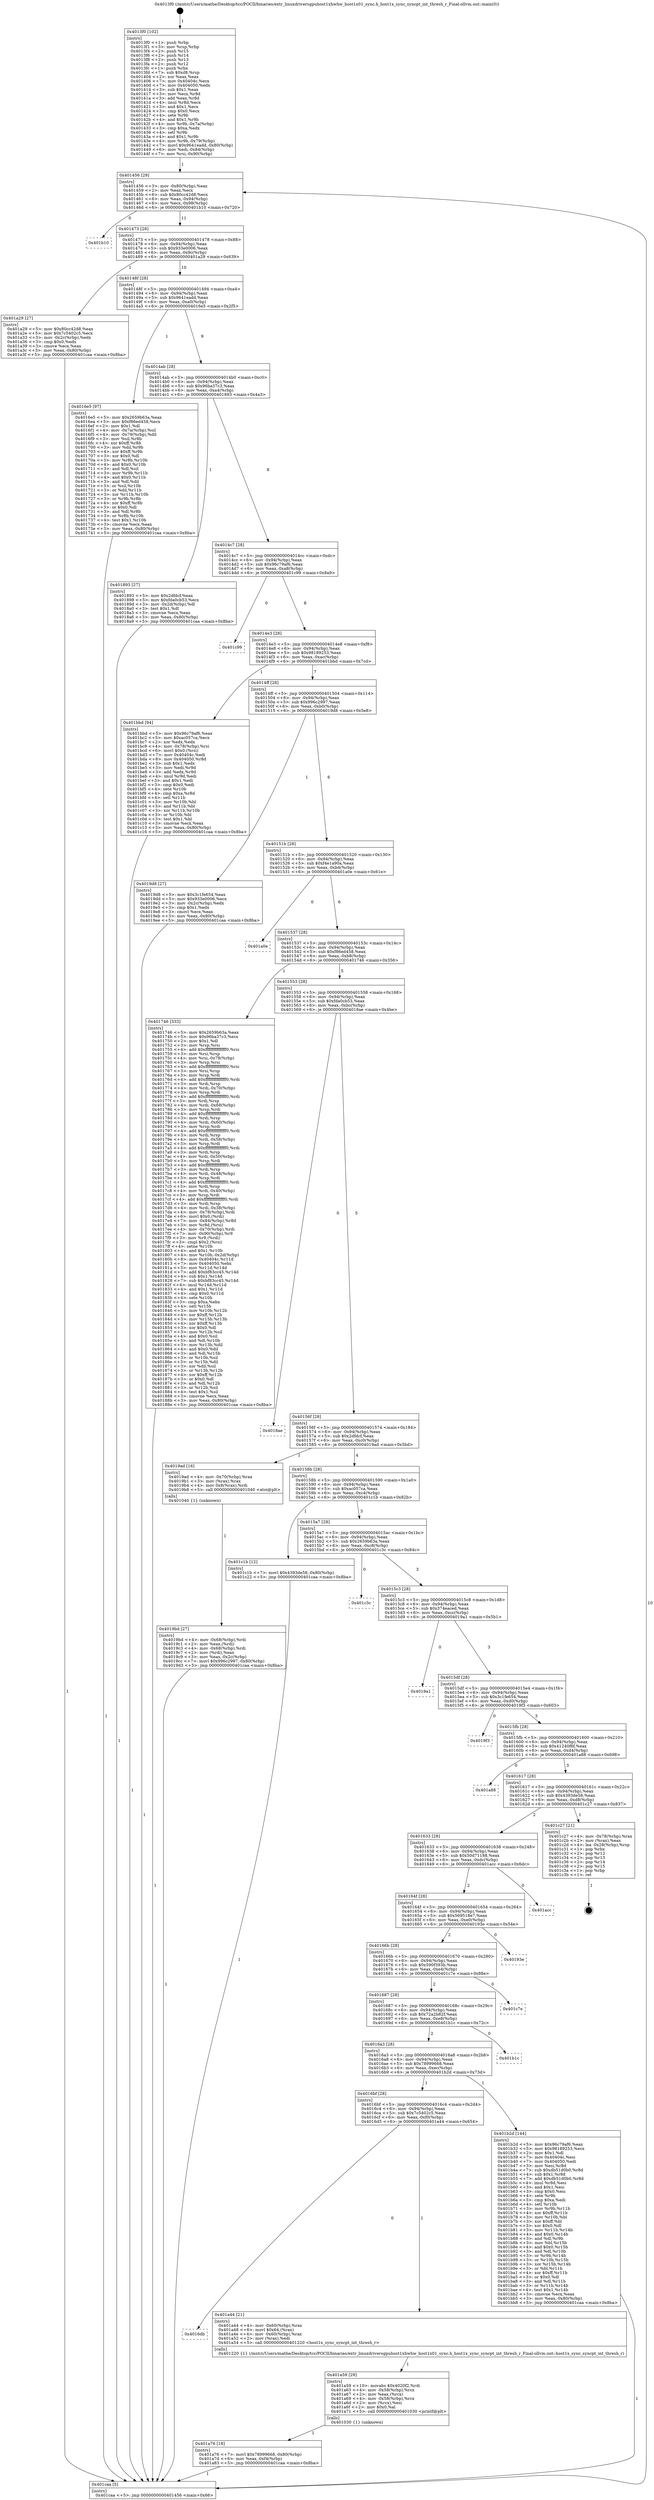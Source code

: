 digraph "0x4013f0" {
  label = "0x4013f0 (/mnt/c/Users/mathe/Desktop/tcc/POCII/binaries/extr_linuxdriversgpuhost1xhwhw_host1x01_sync.h_host1x_sync_syncpt_int_thresh_r_Final-ollvm.out::main(0))"
  labelloc = "t"
  node[shape=record]

  Entry [label="",width=0.3,height=0.3,shape=circle,fillcolor=black,style=filled]
  "0x401456" [label="{
     0x401456 [29]\l
     | [instrs]\l
     &nbsp;&nbsp;0x401456 \<+3\>: mov -0x80(%rbp),%eax\l
     &nbsp;&nbsp;0x401459 \<+2\>: mov %eax,%ecx\l
     &nbsp;&nbsp;0x40145b \<+6\>: sub $0x80cc42d8,%ecx\l
     &nbsp;&nbsp;0x401461 \<+6\>: mov %eax,-0x94(%rbp)\l
     &nbsp;&nbsp;0x401467 \<+6\>: mov %ecx,-0x98(%rbp)\l
     &nbsp;&nbsp;0x40146d \<+6\>: je 0000000000401b10 \<main+0x720\>\l
  }"]
  "0x401b10" [label="{
     0x401b10\l
  }", style=dashed]
  "0x401473" [label="{
     0x401473 [28]\l
     | [instrs]\l
     &nbsp;&nbsp;0x401473 \<+5\>: jmp 0000000000401478 \<main+0x88\>\l
     &nbsp;&nbsp;0x401478 \<+6\>: mov -0x94(%rbp),%eax\l
     &nbsp;&nbsp;0x40147e \<+5\>: sub $0x933e0006,%eax\l
     &nbsp;&nbsp;0x401483 \<+6\>: mov %eax,-0x9c(%rbp)\l
     &nbsp;&nbsp;0x401489 \<+6\>: je 0000000000401a29 \<main+0x639\>\l
  }"]
  Exit [label="",width=0.3,height=0.3,shape=circle,fillcolor=black,style=filled,peripheries=2]
  "0x401a29" [label="{
     0x401a29 [27]\l
     | [instrs]\l
     &nbsp;&nbsp;0x401a29 \<+5\>: mov $0x80cc42d8,%eax\l
     &nbsp;&nbsp;0x401a2e \<+5\>: mov $0x7c5402c5,%ecx\l
     &nbsp;&nbsp;0x401a33 \<+3\>: mov -0x2c(%rbp),%edx\l
     &nbsp;&nbsp;0x401a36 \<+3\>: cmp $0x0,%edx\l
     &nbsp;&nbsp;0x401a39 \<+3\>: cmove %ecx,%eax\l
     &nbsp;&nbsp;0x401a3c \<+3\>: mov %eax,-0x80(%rbp)\l
     &nbsp;&nbsp;0x401a3f \<+5\>: jmp 0000000000401caa \<main+0x8ba\>\l
  }"]
  "0x40148f" [label="{
     0x40148f [28]\l
     | [instrs]\l
     &nbsp;&nbsp;0x40148f \<+5\>: jmp 0000000000401494 \<main+0xa4\>\l
     &nbsp;&nbsp;0x401494 \<+6\>: mov -0x94(%rbp),%eax\l
     &nbsp;&nbsp;0x40149a \<+5\>: sub $0x9641eadd,%eax\l
     &nbsp;&nbsp;0x40149f \<+6\>: mov %eax,-0xa0(%rbp)\l
     &nbsp;&nbsp;0x4014a5 \<+6\>: je 00000000004016e5 \<main+0x2f5\>\l
  }"]
  "0x401a76" [label="{
     0x401a76 [18]\l
     | [instrs]\l
     &nbsp;&nbsp;0x401a76 \<+7\>: movl $0x78999668,-0x80(%rbp)\l
     &nbsp;&nbsp;0x401a7d \<+6\>: mov %eax,-0xf4(%rbp)\l
     &nbsp;&nbsp;0x401a83 \<+5\>: jmp 0000000000401caa \<main+0x8ba\>\l
  }"]
  "0x4016e5" [label="{
     0x4016e5 [97]\l
     | [instrs]\l
     &nbsp;&nbsp;0x4016e5 \<+5\>: mov $0x2659b63a,%eax\l
     &nbsp;&nbsp;0x4016ea \<+5\>: mov $0xf86ed458,%ecx\l
     &nbsp;&nbsp;0x4016ef \<+2\>: mov $0x1,%dl\l
     &nbsp;&nbsp;0x4016f1 \<+4\>: mov -0x7a(%rbp),%sil\l
     &nbsp;&nbsp;0x4016f5 \<+4\>: mov -0x79(%rbp),%dil\l
     &nbsp;&nbsp;0x4016f9 \<+3\>: mov %sil,%r8b\l
     &nbsp;&nbsp;0x4016fc \<+4\>: xor $0xff,%r8b\l
     &nbsp;&nbsp;0x401700 \<+3\>: mov %dil,%r9b\l
     &nbsp;&nbsp;0x401703 \<+4\>: xor $0xff,%r9b\l
     &nbsp;&nbsp;0x401707 \<+3\>: xor $0x0,%dl\l
     &nbsp;&nbsp;0x40170a \<+3\>: mov %r8b,%r10b\l
     &nbsp;&nbsp;0x40170d \<+4\>: and $0x0,%r10b\l
     &nbsp;&nbsp;0x401711 \<+3\>: and %dl,%sil\l
     &nbsp;&nbsp;0x401714 \<+3\>: mov %r9b,%r11b\l
     &nbsp;&nbsp;0x401717 \<+4\>: and $0x0,%r11b\l
     &nbsp;&nbsp;0x40171b \<+3\>: and %dl,%dil\l
     &nbsp;&nbsp;0x40171e \<+3\>: or %sil,%r10b\l
     &nbsp;&nbsp;0x401721 \<+3\>: or %dil,%r11b\l
     &nbsp;&nbsp;0x401724 \<+3\>: xor %r11b,%r10b\l
     &nbsp;&nbsp;0x401727 \<+3\>: or %r9b,%r8b\l
     &nbsp;&nbsp;0x40172a \<+4\>: xor $0xff,%r8b\l
     &nbsp;&nbsp;0x40172e \<+3\>: or $0x0,%dl\l
     &nbsp;&nbsp;0x401731 \<+3\>: and %dl,%r8b\l
     &nbsp;&nbsp;0x401734 \<+3\>: or %r8b,%r10b\l
     &nbsp;&nbsp;0x401737 \<+4\>: test $0x1,%r10b\l
     &nbsp;&nbsp;0x40173b \<+3\>: cmovne %ecx,%eax\l
     &nbsp;&nbsp;0x40173e \<+3\>: mov %eax,-0x80(%rbp)\l
     &nbsp;&nbsp;0x401741 \<+5\>: jmp 0000000000401caa \<main+0x8ba\>\l
  }"]
  "0x4014ab" [label="{
     0x4014ab [28]\l
     | [instrs]\l
     &nbsp;&nbsp;0x4014ab \<+5\>: jmp 00000000004014b0 \<main+0xc0\>\l
     &nbsp;&nbsp;0x4014b0 \<+6\>: mov -0x94(%rbp),%eax\l
     &nbsp;&nbsp;0x4014b6 \<+5\>: sub $0x96ba37c3,%eax\l
     &nbsp;&nbsp;0x4014bb \<+6\>: mov %eax,-0xa4(%rbp)\l
     &nbsp;&nbsp;0x4014c1 \<+6\>: je 0000000000401893 \<main+0x4a3\>\l
  }"]
  "0x401caa" [label="{
     0x401caa [5]\l
     | [instrs]\l
     &nbsp;&nbsp;0x401caa \<+5\>: jmp 0000000000401456 \<main+0x66\>\l
  }"]
  "0x4013f0" [label="{
     0x4013f0 [102]\l
     | [instrs]\l
     &nbsp;&nbsp;0x4013f0 \<+1\>: push %rbp\l
     &nbsp;&nbsp;0x4013f1 \<+3\>: mov %rsp,%rbp\l
     &nbsp;&nbsp;0x4013f4 \<+2\>: push %r15\l
     &nbsp;&nbsp;0x4013f6 \<+2\>: push %r14\l
     &nbsp;&nbsp;0x4013f8 \<+2\>: push %r13\l
     &nbsp;&nbsp;0x4013fa \<+2\>: push %r12\l
     &nbsp;&nbsp;0x4013fc \<+1\>: push %rbx\l
     &nbsp;&nbsp;0x4013fd \<+7\>: sub $0xd8,%rsp\l
     &nbsp;&nbsp;0x401404 \<+2\>: xor %eax,%eax\l
     &nbsp;&nbsp;0x401406 \<+7\>: mov 0x40404c,%ecx\l
     &nbsp;&nbsp;0x40140d \<+7\>: mov 0x404050,%edx\l
     &nbsp;&nbsp;0x401414 \<+3\>: sub $0x1,%eax\l
     &nbsp;&nbsp;0x401417 \<+3\>: mov %ecx,%r8d\l
     &nbsp;&nbsp;0x40141a \<+3\>: add %eax,%r8d\l
     &nbsp;&nbsp;0x40141d \<+4\>: imul %r8d,%ecx\l
     &nbsp;&nbsp;0x401421 \<+3\>: and $0x1,%ecx\l
     &nbsp;&nbsp;0x401424 \<+3\>: cmp $0x0,%ecx\l
     &nbsp;&nbsp;0x401427 \<+4\>: sete %r9b\l
     &nbsp;&nbsp;0x40142b \<+4\>: and $0x1,%r9b\l
     &nbsp;&nbsp;0x40142f \<+4\>: mov %r9b,-0x7a(%rbp)\l
     &nbsp;&nbsp;0x401433 \<+3\>: cmp $0xa,%edx\l
     &nbsp;&nbsp;0x401436 \<+4\>: setl %r9b\l
     &nbsp;&nbsp;0x40143a \<+4\>: and $0x1,%r9b\l
     &nbsp;&nbsp;0x40143e \<+4\>: mov %r9b,-0x79(%rbp)\l
     &nbsp;&nbsp;0x401442 \<+7\>: movl $0x9641eadd,-0x80(%rbp)\l
     &nbsp;&nbsp;0x401449 \<+6\>: mov %edi,-0x84(%rbp)\l
     &nbsp;&nbsp;0x40144f \<+7\>: mov %rsi,-0x90(%rbp)\l
  }"]
  "0x401a59" [label="{
     0x401a59 [29]\l
     | [instrs]\l
     &nbsp;&nbsp;0x401a59 \<+10\>: movabs $0x4020f2,%rdi\l
     &nbsp;&nbsp;0x401a63 \<+4\>: mov -0x58(%rbp),%rcx\l
     &nbsp;&nbsp;0x401a67 \<+2\>: mov %eax,(%rcx)\l
     &nbsp;&nbsp;0x401a69 \<+4\>: mov -0x58(%rbp),%rcx\l
     &nbsp;&nbsp;0x401a6d \<+2\>: mov (%rcx),%esi\l
     &nbsp;&nbsp;0x401a6f \<+2\>: mov $0x0,%al\l
     &nbsp;&nbsp;0x401a71 \<+5\>: call 0000000000401030 \<printf@plt\>\l
     | [calls]\l
     &nbsp;&nbsp;0x401030 \{1\} (unknown)\l
  }"]
  "0x401893" [label="{
     0x401893 [27]\l
     | [instrs]\l
     &nbsp;&nbsp;0x401893 \<+5\>: mov $0x2dfdcf,%eax\l
     &nbsp;&nbsp;0x401898 \<+5\>: mov $0xfda0cb53,%ecx\l
     &nbsp;&nbsp;0x40189d \<+3\>: mov -0x2d(%rbp),%dl\l
     &nbsp;&nbsp;0x4018a0 \<+3\>: test $0x1,%dl\l
     &nbsp;&nbsp;0x4018a3 \<+3\>: cmovne %ecx,%eax\l
     &nbsp;&nbsp;0x4018a6 \<+3\>: mov %eax,-0x80(%rbp)\l
     &nbsp;&nbsp;0x4018a9 \<+5\>: jmp 0000000000401caa \<main+0x8ba\>\l
  }"]
  "0x4014c7" [label="{
     0x4014c7 [28]\l
     | [instrs]\l
     &nbsp;&nbsp;0x4014c7 \<+5\>: jmp 00000000004014cc \<main+0xdc\>\l
     &nbsp;&nbsp;0x4014cc \<+6\>: mov -0x94(%rbp),%eax\l
     &nbsp;&nbsp;0x4014d2 \<+5\>: sub $0x96c79af6,%eax\l
     &nbsp;&nbsp;0x4014d7 \<+6\>: mov %eax,-0xa8(%rbp)\l
     &nbsp;&nbsp;0x4014dd \<+6\>: je 0000000000401c99 \<main+0x8a9\>\l
  }"]
  "0x4016db" [label="{
     0x4016db\l
  }", style=dashed]
  "0x401c99" [label="{
     0x401c99\l
  }", style=dashed]
  "0x4014e3" [label="{
     0x4014e3 [28]\l
     | [instrs]\l
     &nbsp;&nbsp;0x4014e3 \<+5\>: jmp 00000000004014e8 \<main+0xf8\>\l
     &nbsp;&nbsp;0x4014e8 \<+6\>: mov -0x94(%rbp),%eax\l
     &nbsp;&nbsp;0x4014ee \<+5\>: sub $0x98189253,%eax\l
     &nbsp;&nbsp;0x4014f3 \<+6\>: mov %eax,-0xac(%rbp)\l
     &nbsp;&nbsp;0x4014f9 \<+6\>: je 0000000000401bbd \<main+0x7cd\>\l
  }"]
  "0x401a44" [label="{
     0x401a44 [21]\l
     | [instrs]\l
     &nbsp;&nbsp;0x401a44 \<+4\>: mov -0x60(%rbp),%rax\l
     &nbsp;&nbsp;0x401a48 \<+6\>: movl $0x64,(%rax)\l
     &nbsp;&nbsp;0x401a4e \<+4\>: mov -0x60(%rbp),%rax\l
     &nbsp;&nbsp;0x401a52 \<+2\>: mov (%rax),%edi\l
     &nbsp;&nbsp;0x401a54 \<+5\>: call 0000000000401220 \<host1x_sync_syncpt_int_thresh_r\>\l
     | [calls]\l
     &nbsp;&nbsp;0x401220 \{1\} (/mnt/c/Users/mathe/Desktop/tcc/POCII/binaries/extr_linuxdriversgpuhost1xhwhw_host1x01_sync.h_host1x_sync_syncpt_int_thresh_r_Final-ollvm.out::host1x_sync_syncpt_int_thresh_r)\l
  }"]
  "0x401bbd" [label="{
     0x401bbd [94]\l
     | [instrs]\l
     &nbsp;&nbsp;0x401bbd \<+5\>: mov $0x96c79af6,%eax\l
     &nbsp;&nbsp;0x401bc2 \<+5\>: mov $0xac057ca,%ecx\l
     &nbsp;&nbsp;0x401bc7 \<+2\>: xor %edx,%edx\l
     &nbsp;&nbsp;0x401bc9 \<+4\>: mov -0x78(%rbp),%rsi\l
     &nbsp;&nbsp;0x401bcd \<+6\>: movl $0x0,(%rsi)\l
     &nbsp;&nbsp;0x401bd3 \<+7\>: mov 0x40404c,%edi\l
     &nbsp;&nbsp;0x401bda \<+8\>: mov 0x404050,%r8d\l
     &nbsp;&nbsp;0x401be2 \<+3\>: sub $0x1,%edx\l
     &nbsp;&nbsp;0x401be5 \<+3\>: mov %edi,%r9d\l
     &nbsp;&nbsp;0x401be8 \<+3\>: add %edx,%r9d\l
     &nbsp;&nbsp;0x401beb \<+4\>: imul %r9d,%edi\l
     &nbsp;&nbsp;0x401bef \<+3\>: and $0x1,%edi\l
     &nbsp;&nbsp;0x401bf2 \<+3\>: cmp $0x0,%edi\l
     &nbsp;&nbsp;0x401bf5 \<+4\>: sete %r10b\l
     &nbsp;&nbsp;0x401bf9 \<+4\>: cmp $0xa,%r8d\l
     &nbsp;&nbsp;0x401bfd \<+4\>: setl %r11b\l
     &nbsp;&nbsp;0x401c01 \<+3\>: mov %r10b,%bl\l
     &nbsp;&nbsp;0x401c04 \<+3\>: and %r11b,%bl\l
     &nbsp;&nbsp;0x401c07 \<+3\>: xor %r11b,%r10b\l
     &nbsp;&nbsp;0x401c0a \<+3\>: or %r10b,%bl\l
     &nbsp;&nbsp;0x401c0d \<+3\>: test $0x1,%bl\l
     &nbsp;&nbsp;0x401c10 \<+3\>: cmovne %ecx,%eax\l
     &nbsp;&nbsp;0x401c13 \<+3\>: mov %eax,-0x80(%rbp)\l
     &nbsp;&nbsp;0x401c16 \<+5\>: jmp 0000000000401caa \<main+0x8ba\>\l
  }"]
  "0x4014ff" [label="{
     0x4014ff [28]\l
     | [instrs]\l
     &nbsp;&nbsp;0x4014ff \<+5\>: jmp 0000000000401504 \<main+0x114\>\l
     &nbsp;&nbsp;0x401504 \<+6\>: mov -0x94(%rbp),%eax\l
     &nbsp;&nbsp;0x40150a \<+5\>: sub $0x996c2997,%eax\l
     &nbsp;&nbsp;0x40150f \<+6\>: mov %eax,-0xb0(%rbp)\l
     &nbsp;&nbsp;0x401515 \<+6\>: je 00000000004019d8 \<main+0x5e8\>\l
  }"]
  "0x4016bf" [label="{
     0x4016bf [28]\l
     | [instrs]\l
     &nbsp;&nbsp;0x4016bf \<+5\>: jmp 00000000004016c4 \<main+0x2d4\>\l
     &nbsp;&nbsp;0x4016c4 \<+6\>: mov -0x94(%rbp),%eax\l
     &nbsp;&nbsp;0x4016ca \<+5\>: sub $0x7c5402c5,%eax\l
     &nbsp;&nbsp;0x4016cf \<+6\>: mov %eax,-0xf0(%rbp)\l
     &nbsp;&nbsp;0x4016d5 \<+6\>: je 0000000000401a44 \<main+0x654\>\l
  }"]
  "0x4019d8" [label="{
     0x4019d8 [27]\l
     | [instrs]\l
     &nbsp;&nbsp;0x4019d8 \<+5\>: mov $0x3c1fe654,%eax\l
     &nbsp;&nbsp;0x4019dd \<+5\>: mov $0x933e0006,%ecx\l
     &nbsp;&nbsp;0x4019e2 \<+3\>: mov -0x2c(%rbp),%edx\l
     &nbsp;&nbsp;0x4019e5 \<+3\>: cmp $0x1,%edx\l
     &nbsp;&nbsp;0x4019e8 \<+3\>: cmovl %ecx,%eax\l
     &nbsp;&nbsp;0x4019eb \<+3\>: mov %eax,-0x80(%rbp)\l
     &nbsp;&nbsp;0x4019ee \<+5\>: jmp 0000000000401caa \<main+0x8ba\>\l
  }"]
  "0x40151b" [label="{
     0x40151b [28]\l
     | [instrs]\l
     &nbsp;&nbsp;0x40151b \<+5\>: jmp 0000000000401520 \<main+0x130\>\l
     &nbsp;&nbsp;0x401520 \<+6\>: mov -0x94(%rbp),%eax\l
     &nbsp;&nbsp;0x401526 \<+5\>: sub $0xf4e1a90a,%eax\l
     &nbsp;&nbsp;0x40152b \<+6\>: mov %eax,-0xb4(%rbp)\l
     &nbsp;&nbsp;0x401531 \<+6\>: je 0000000000401a0e \<main+0x61e\>\l
  }"]
  "0x401b2d" [label="{
     0x401b2d [144]\l
     | [instrs]\l
     &nbsp;&nbsp;0x401b2d \<+5\>: mov $0x96c79af6,%eax\l
     &nbsp;&nbsp;0x401b32 \<+5\>: mov $0x98189253,%ecx\l
     &nbsp;&nbsp;0x401b37 \<+2\>: mov $0x1,%dl\l
     &nbsp;&nbsp;0x401b39 \<+7\>: mov 0x40404c,%esi\l
     &nbsp;&nbsp;0x401b40 \<+7\>: mov 0x404050,%edi\l
     &nbsp;&nbsp;0x401b47 \<+3\>: mov %esi,%r8d\l
     &nbsp;&nbsp;0x401b4a \<+7\>: sub $0xdb51d0b0,%r8d\l
     &nbsp;&nbsp;0x401b51 \<+4\>: sub $0x1,%r8d\l
     &nbsp;&nbsp;0x401b55 \<+7\>: add $0xdb51d0b0,%r8d\l
     &nbsp;&nbsp;0x401b5c \<+4\>: imul %r8d,%esi\l
     &nbsp;&nbsp;0x401b60 \<+3\>: and $0x1,%esi\l
     &nbsp;&nbsp;0x401b63 \<+3\>: cmp $0x0,%esi\l
     &nbsp;&nbsp;0x401b66 \<+4\>: sete %r9b\l
     &nbsp;&nbsp;0x401b6a \<+3\>: cmp $0xa,%edi\l
     &nbsp;&nbsp;0x401b6d \<+4\>: setl %r10b\l
     &nbsp;&nbsp;0x401b71 \<+3\>: mov %r9b,%r11b\l
     &nbsp;&nbsp;0x401b74 \<+4\>: xor $0xff,%r11b\l
     &nbsp;&nbsp;0x401b78 \<+3\>: mov %r10b,%bl\l
     &nbsp;&nbsp;0x401b7b \<+3\>: xor $0xff,%bl\l
     &nbsp;&nbsp;0x401b7e \<+3\>: xor $0x0,%dl\l
     &nbsp;&nbsp;0x401b81 \<+3\>: mov %r11b,%r14b\l
     &nbsp;&nbsp;0x401b84 \<+4\>: and $0x0,%r14b\l
     &nbsp;&nbsp;0x401b88 \<+3\>: and %dl,%r9b\l
     &nbsp;&nbsp;0x401b8b \<+3\>: mov %bl,%r15b\l
     &nbsp;&nbsp;0x401b8e \<+4\>: and $0x0,%r15b\l
     &nbsp;&nbsp;0x401b92 \<+3\>: and %dl,%r10b\l
     &nbsp;&nbsp;0x401b95 \<+3\>: or %r9b,%r14b\l
     &nbsp;&nbsp;0x401b98 \<+3\>: or %r10b,%r15b\l
     &nbsp;&nbsp;0x401b9b \<+3\>: xor %r15b,%r14b\l
     &nbsp;&nbsp;0x401b9e \<+3\>: or %bl,%r11b\l
     &nbsp;&nbsp;0x401ba1 \<+4\>: xor $0xff,%r11b\l
     &nbsp;&nbsp;0x401ba5 \<+3\>: or $0x0,%dl\l
     &nbsp;&nbsp;0x401ba8 \<+3\>: and %dl,%r11b\l
     &nbsp;&nbsp;0x401bab \<+3\>: or %r11b,%r14b\l
     &nbsp;&nbsp;0x401bae \<+4\>: test $0x1,%r14b\l
     &nbsp;&nbsp;0x401bb2 \<+3\>: cmovne %ecx,%eax\l
     &nbsp;&nbsp;0x401bb5 \<+3\>: mov %eax,-0x80(%rbp)\l
     &nbsp;&nbsp;0x401bb8 \<+5\>: jmp 0000000000401caa \<main+0x8ba\>\l
  }"]
  "0x401a0e" [label="{
     0x401a0e\l
  }", style=dashed]
  "0x401537" [label="{
     0x401537 [28]\l
     | [instrs]\l
     &nbsp;&nbsp;0x401537 \<+5\>: jmp 000000000040153c \<main+0x14c\>\l
     &nbsp;&nbsp;0x40153c \<+6\>: mov -0x94(%rbp),%eax\l
     &nbsp;&nbsp;0x401542 \<+5\>: sub $0xf86ed458,%eax\l
     &nbsp;&nbsp;0x401547 \<+6\>: mov %eax,-0xb8(%rbp)\l
     &nbsp;&nbsp;0x40154d \<+6\>: je 0000000000401746 \<main+0x356\>\l
  }"]
  "0x4016a3" [label="{
     0x4016a3 [28]\l
     | [instrs]\l
     &nbsp;&nbsp;0x4016a3 \<+5\>: jmp 00000000004016a8 \<main+0x2b8\>\l
     &nbsp;&nbsp;0x4016a8 \<+6\>: mov -0x94(%rbp),%eax\l
     &nbsp;&nbsp;0x4016ae \<+5\>: sub $0x78999668,%eax\l
     &nbsp;&nbsp;0x4016b3 \<+6\>: mov %eax,-0xec(%rbp)\l
     &nbsp;&nbsp;0x4016b9 \<+6\>: je 0000000000401b2d \<main+0x73d\>\l
  }"]
  "0x401746" [label="{
     0x401746 [333]\l
     | [instrs]\l
     &nbsp;&nbsp;0x401746 \<+5\>: mov $0x2659b63a,%eax\l
     &nbsp;&nbsp;0x40174b \<+5\>: mov $0x96ba37c3,%ecx\l
     &nbsp;&nbsp;0x401750 \<+2\>: mov $0x1,%dl\l
     &nbsp;&nbsp;0x401752 \<+3\>: mov %rsp,%rsi\l
     &nbsp;&nbsp;0x401755 \<+4\>: add $0xfffffffffffffff0,%rsi\l
     &nbsp;&nbsp;0x401759 \<+3\>: mov %rsi,%rsp\l
     &nbsp;&nbsp;0x40175c \<+4\>: mov %rsi,-0x78(%rbp)\l
     &nbsp;&nbsp;0x401760 \<+3\>: mov %rsp,%rsi\l
     &nbsp;&nbsp;0x401763 \<+4\>: add $0xfffffffffffffff0,%rsi\l
     &nbsp;&nbsp;0x401767 \<+3\>: mov %rsi,%rsp\l
     &nbsp;&nbsp;0x40176a \<+3\>: mov %rsp,%rdi\l
     &nbsp;&nbsp;0x40176d \<+4\>: add $0xfffffffffffffff0,%rdi\l
     &nbsp;&nbsp;0x401771 \<+3\>: mov %rdi,%rsp\l
     &nbsp;&nbsp;0x401774 \<+4\>: mov %rdi,-0x70(%rbp)\l
     &nbsp;&nbsp;0x401778 \<+3\>: mov %rsp,%rdi\l
     &nbsp;&nbsp;0x40177b \<+4\>: add $0xfffffffffffffff0,%rdi\l
     &nbsp;&nbsp;0x40177f \<+3\>: mov %rdi,%rsp\l
     &nbsp;&nbsp;0x401782 \<+4\>: mov %rdi,-0x68(%rbp)\l
     &nbsp;&nbsp;0x401786 \<+3\>: mov %rsp,%rdi\l
     &nbsp;&nbsp;0x401789 \<+4\>: add $0xfffffffffffffff0,%rdi\l
     &nbsp;&nbsp;0x40178d \<+3\>: mov %rdi,%rsp\l
     &nbsp;&nbsp;0x401790 \<+4\>: mov %rdi,-0x60(%rbp)\l
     &nbsp;&nbsp;0x401794 \<+3\>: mov %rsp,%rdi\l
     &nbsp;&nbsp;0x401797 \<+4\>: add $0xfffffffffffffff0,%rdi\l
     &nbsp;&nbsp;0x40179b \<+3\>: mov %rdi,%rsp\l
     &nbsp;&nbsp;0x40179e \<+4\>: mov %rdi,-0x58(%rbp)\l
     &nbsp;&nbsp;0x4017a2 \<+3\>: mov %rsp,%rdi\l
     &nbsp;&nbsp;0x4017a5 \<+4\>: add $0xfffffffffffffff0,%rdi\l
     &nbsp;&nbsp;0x4017a9 \<+3\>: mov %rdi,%rsp\l
     &nbsp;&nbsp;0x4017ac \<+4\>: mov %rdi,-0x50(%rbp)\l
     &nbsp;&nbsp;0x4017b0 \<+3\>: mov %rsp,%rdi\l
     &nbsp;&nbsp;0x4017b3 \<+4\>: add $0xfffffffffffffff0,%rdi\l
     &nbsp;&nbsp;0x4017b7 \<+3\>: mov %rdi,%rsp\l
     &nbsp;&nbsp;0x4017ba \<+4\>: mov %rdi,-0x48(%rbp)\l
     &nbsp;&nbsp;0x4017be \<+3\>: mov %rsp,%rdi\l
     &nbsp;&nbsp;0x4017c1 \<+4\>: add $0xfffffffffffffff0,%rdi\l
     &nbsp;&nbsp;0x4017c5 \<+3\>: mov %rdi,%rsp\l
     &nbsp;&nbsp;0x4017c8 \<+4\>: mov %rdi,-0x40(%rbp)\l
     &nbsp;&nbsp;0x4017cc \<+3\>: mov %rsp,%rdi\l
     &nbsp;&nbsp;0x4017cf \<+4\>: add $0xfffffffffffffff0,%rdi\l
     &nbsp;&nbsp;0x4017d3 \<+3\>: mov %rdi,%rsp\l
     &nbsp;&nbsp;0x4017d6 \<+4\>: mov %rdi,-0x38(%rbp)\l
     &nbsp;&nbsp;0x4017da \<+4\>: mov -0x78(%rbp),%rdi\l
     &nbsp;&nbsp;0x4017de \<+6\>: movl $0x0,(%rdi)\l
     &nbsp;&nbsp;0x4017e4 \<+7\>: mov -0x84(%rbp),%r8d\l
     &nbsp;&nbsp;0x4017eb \<+3\>: mov %r8d,(%rsi)\l
     &nbsp;&nbsp;0x4017ee \<+4\>: mov -0x70(%rbp),%rdi\l
     &nbsp;&nbsp;0x4017f2 \<+7\>: mov -0x90(%rbp),%r9\l
     &nbsp;&nbsp;0x4017f9 \<+3\>: mov %r9,(%rdi)\l
     &nbsp;&nbsp;0x4017fc \<+3\>: cmpl $0x2,(%rsi)\l
     &nbsp;&nbsp;0x4017ff \<+4\>: setne %r10b\l
     &nbsp;&nbsp;0x401803 \<+4\>: and $0x1,%r10b\l
     &nbsp;&nbsp;0x401807 \<+4\>: mov %r10b,-0x2d(%rbp)\l
     &nbsp;&nbsp;0x40180b \<+8\>: mov 0x40404c,%r11d\l
     &nbsp;&nbsp;0x401813 \<+7\>: mov 0x404050,%ebx\l
     &nbsp;&nbsp;0x40181a \<+3\>: mov %r11d,%r14d\l
     &nbsp;&nbsp;0x40181d \<+7\>: add $0xbf83cc45,%r14d\l
     &nbsp;&nbsp;0x401824 \<+4\>: sub $0x1,%r14d\l
     &nbsp;&nbsp;0x401828 \<+7\>: sub $0xbf83cc45,%r14d\l
     &nbsp;&nbsp;0x40182f \<+4\>: imul %r14d,%r11d\l
     &nbsp;&nbsp;0x401833 \<+4\>: and $0x1,%r11d\l
     &nbsp;&nbsp;0x401837 \<+4\>: cmp $0x0,%r11d\l
     &nbsp;&nbsp;0x40183b \<+4\>: sete %r10b\l
     &nbsp;&nbsp;0x40183f \<+3\>: cmp $0xa,%ebx\l
     &nbsp;&nbsp;0x401842 \<+4\>: setl %r15b\l
     &nbsp;&nbsp;0x401846 \<+3\>: mov %r10b,%r12b\l
     &nbsp;&nbsp;0x401849 \<+4\>: xor $0xff,%r12b\l
     &nbsp;&nbsp;0x40184d \<+3\>: mov %r15b,%r13b\l
     &nbsp;&nbsp;0x401850 \<+4\>: xor $0xff,%r13b\l
     &nbsp;&nbsp;0x401854 \<+3\>: xor $0x0,%dl\l
     &nbsp;&nbsp;0x401857 \<+3\>: mov %r12b,%sil\l
     &nbsp;&nbsp;0x40185a \<+4\>: and $0x0,%sil\l
     &nbsp;&nbsp;0x40185e \<+3\>: and %dl,%r10b\l
     &nbsp;&nbsp;0x401861 \<+3\>: mov %r13b,%dil\l
     &nbsp;&nbsp;0x401864 \<+4\>: and $0x0,%dil\l
     &nbsp;&nbsp;0x401868 \<+3\>: and %dl,%r15b\l
     &nbsp;&nbsp;0x40186b \<+3\>: or %r10b,%sil\l
     &nbsp;&nbsp;0x40186e \<+3\>: or %r15b,%dil\l
     &nbsp;&nbsp;0x401871 \<+3\>: xor %dil,%sil\l
     &nbsp;&nbsp;0x401874 \<+3\>: or %r13b,%r12b\l
     &nbsp;&nbsp;0x401877 \<+4\>: xor $0xff,%r12b\l
     &nbsp;&nbsp;0x40187b \<+3\>: or $0x0,%dl\l
     &nbsp;&nbsp;0x40187e \<+3\>: and %dl,%r12b\l
     &nbsp;&nbsp;0x401881 \<+3\>: or %r12b,%sil\l
     &nbsp;&nbsp;0x401884 \<+4\>: test $0x1,%sil\l
     &nbsp;&nbsp;0x401888 \<+3\>: cmovne %ecx,%eax\l
     &nbsp;&nbsp;0x40188b \<+3\>: mov %eax,-0x80(%rbp)\l
     &nbsp;&nbsp;0x40188e \<+5\>: jmp 0000000000401caa \<main+0x8ba\>\l
  }"]
  "0x401553" [label="{
     0x401553 [28]\l
     | [instrs]\l
     &nbsp;&nbsp;0x401553 \<+5\>: jmp 0000000000401558 \<main+0x168\>\l
     &nbsp;&nbsp;0x401558 \<+6\>: mov -0x94(%rbp),%eax\l
     &nbsp;&nbsp;0x40155e \<+5\>: sub $0xfda0cb53,%eax\l
     &nbsp;&nbsp;0x401563 \<+6\>: mov %eax,-0xbc(%rbp)\l
     &nbsp;&nbsp;0x401569 \<+6\>: je 00000000004018ae \<main+0x4be\>\l
  }"]
  "0x401b1c" [label="{
     0x401b1c\l
  }", style=dashed]
  "0x401687" [label="{
     0x401687 [28]\l
     | [instrs]\l
     &nbsp;&nbsp;0x401687 \<+5\>: jmp 000000000040168c \<main+0x29c\>\l
     &nbsp;&nbsp;0x40168c \<+6\>: mov -0x94(%rbp),%eax\l
     &nbsp;&nbsp;0x401692 \<+5\>: sub $0x72a2b82f,%eax\l
     &nbsp;&nbsp;0x401697 \<+6\>: mov %eax,-0xe8(%rbp)\l
     &nbsp;&nbsp;0x40169d \<+6\>: je 0000000000401b1c \<main+0x72c\>\l
  }"]
  "0x4018ae" [label="{
     0x4018ae\l
  }", style=dashed]
  "0x40156f" [label="{
     0x40156f [28]\l
     | [instrs]\l
     &nbsp;&nbsp;0x40156f \<+5\>: jmp 0000000000401574 \<main+0x184\>\l
     &nbsp;&nbsp;0x401574 \<+6\>: mov -0x94(%rbp),%eax\l
     &nbsp;&nbsp;0x40157a \<+5\>: sub $0x2dfdcf,%eax\l
     &nbsp;&nbsp;0x40157f \<+6\>: mov %eax,-0xc0(%rbp)\l
     &nbsp;&nbsp;0x401585 \<+6\>: je 00000000004019ad \<main+0x5bd\>\l
  }"]
  "0x401c7e" [label="{
     0x401c7e\l
  }", style=dashed]
  "0x4019ad" [label="{
     0x4019ad [16]\l
     | [instrs]\l
     &nbsp;&nbsp;0x4019ad \<+4\>: mov -0x70(%rbp),%rax\l
     &nbsp;&nbsp;0x4019b1 \<+3\>: mov (%rax),%rax\l
     &nbsp;&nbsp;0x4019b4 \<+4\>: mov 0x8(%rax),%rdi\l
     &nbsp;&nbsp;0x4019b8 \<+5\>: call 0000000000401040 \<atoi@plt\>\l
     | [calls]\l
     &nbsp;&nbsp;0x401040 \{1\} (unknown)\l
  }"]
  "0x40158b" [label="{
     0x40158b [28]\l
     | [instrs]\l
     &nbsp;&nbsp;0x40158b \<+5\>: jmp 0000000000401590 \<main+0x1a0\>\l
     &nbsp;&nbsp;0x401590 \<+6\>: mov -0x94(%rbp),%eax\l
     &nbsp;&nbsp;0x401596 \<+5\>: sub $0xac057ca,%eax\l
     &nbsp;&nbsp;0x40159b \<+6\>: mov %eax,-0xc4(%rbp)\l
     &nbsp;&nbsp;0x4015a1 \<+6\>: je 0000000000401c1b \<main+0x82b\>\l
  }"]
  "0x4019bd" [label="{
     0x4019bd [27]\l
     | [instrs]\l
     &nbsp;&nbsp;0x4019bd \<+4\>: mov -0x68(%rbp),%rdi\l
     &nbsp;&nbsp;0x4019c1 \<+2\>: mov %eax,(%rdi)\l
     &nbsp;&nbsp;0x4019c3 \<+4\>: mov -0x68(%rbp),%rdi\l
     &nbsp;&nbsp;0x4019c7 \<+2\>: mov (%rdi),%eax\l
     &nbsp;&nbsp;0x4019c9 \<+3\>: mov %eax,-0x2c(%rbp)\l
     &nbsp;&nbsp;0x4019cc \<+7\>: movl $0x996c2997,-0x80(%rbp)\l
     &nbsp;&nbsp;0x4019d3 \<+5\>: jmp 0000000000401caa \<main+0x8ba\>\l
  }"]
  "0x40166b" [label="{
     0x40166b [28]\l
     | [instrs]\l
     &nbsp;&nbsp;0x40166b \<+5\>: jmp 0000000000401670 \<main+0x280\>\l
     &nbsp;&nbsp;0x401670 \<+6\>: mov -0x94(%rbp),%eax\l
     &nbsp;&nbsp;0x401676 \<+5\>: sub $0x590f393b,%eax\l
     &nbsp;&nbsp;0x40167b \<+6\>: mov %eax,-0xe4(%rbp)\l
     &nbsp;&nbsp;0x401681 \<+6\>: je 0000000000401c7e \<main+0x88e\>\l
  }"]
  "0x401c1b" [label="{
     0x401c1b [12]\l
     | [instrs]\l
     &nbsp;&nbsp;0x401c1b \<+7\>: movl $0x4393de58,-0x80(%rbp)\l
     &nbsp;&nbsp;0x401c22 \<+5\>: jmp 0000000000401caa \<main+0x8ba\>\l
  }"]
  "0x4015a7" [label="{
     0x4015a7 [28]\l
     | [instrs]\l
     &nbsp;&nbsp;0x4015a7 \<+5\>: jmp 00000000004015ac \<main+0x1bc\>\l
     &nbsp;&nbsp;0x4015ac \<+6\>: mov -0x94(%rbp),%eax\l
     &nbsp;&nbsp;0x4015b2 \<+5\>: sub $0x2659b63a,%eax\l
     &nbsp;&nbsp;0x4015b7 \<+6\>: mov %eax,-0xc8(%rbp)\l
     &nbsp;&nbsp;0x4015bd \<+6\>: je 0000000000401c3c \<main+0x84c\>\l
  }"]
  "0x40193e" [label="{
     0x40193e\l
  }", style=dashed]
  "0x401c3c" [label="{
     0x401c3c\l
  }", style=dashed]
  "0x4015c3" [label="{
     0x4015c3 [28]\l
     | [instrs]\l
     &nbsp;&nbsp;0x4015c3 \<+5\>: jmp 00000000004015c8 \<main+0x1d8\>\l
     &nbsp;&nbsp;0x4015c8 \<+6\>: mov -0x94(%rbp),%eax\l
     &nbsp;&nbsp;0x4015ce \<+5\>: sub $0x374eaced,%eax\l
     &nbsp;&nbsp;0x4015d3 \<+6\>: mov %eax,-0xcc(%rbp)\l
     &nbsp;&nbsp;0x4015d9 \<+6\>: je 00000000004019a1 \<main+0x5b1\>\l
  }"]
  "0x40164f" [label="{
     0x40164f [28]\l
     | [instrs]\l
     &nbsp;&nbsp;0x40164f \<+5\>: jmp 0000000000401654 \<main+0x264\>\l
     &nbsp;&nbsp;0x401654 \<+6\>: mov -0x94(%rbp),%eax\l
     &nbsp;&nbsp;0x40165a \<+5\>: sub $0x569518e7,%eax\l
     &nbsp;&nbsp;0x40165f \<+6\>: mov %eax,-0xe0(%rbp)\l
     &nbsp;&nbsp;0x401665 \<+6\>: je 000000000040193e \<main+0x54e\>\l
  }"]
  "0x4019a1" [label="{
     0x4019a1\l
  }", style=dashed]
  "0x4015df" [label="{
     0x4015df [28]\l
     | [instrs]\l
     &nbsp;&nbsp;0x4015df \<+5\>: jmp 00000000004015e4 \<main+0x1f4\>\l
     &nbsp;&nbsp;0x4015e4 \<+6\>: mov -0x94(%rbp),%eax\l
     &nbsp;&nbsp;0x4015ea \<+5\>: sub $0x3c1fe654,%eax\l
     &nbsp;&nbsp;0x4015ef \<+6\>: mov %eax,-0xd0(%rbp)\l
     &nbsp;&nbsp;0x4015f5 \<+6\>: je 00000000004019f3 \<main+0x603\>\l
  }"]
  "0x401acc" [label="{
     0x401acc\l
  }", style=dashed]
  "0x4019f3" [label="{
     0x4019f3\l
  }", style=dashed]
  "0x4015fb" [label="{
     0x4015fb [28]\l
     | [instrs]\l
     &nbsp;&nbsp;0x4015fb \<+5\>: jmp 0000000000401600 \<main+0x210\>\l
     &nbsp;&nbsp;0x401600 \<+6\>: mov -0x94(%rbp),%eax\l
     &nbsp;&nbsp;0x401606 \<+5\>: sub $0x41240f6f,%eax\l
     &nbsp;&nbsp;0x40160b \<+6\>: mov %eax,-0xd4(%rbp)\l
     &nbsp;&nbsp;0x401611 \<+6\>: je 0000000000401a88 \<main+0x698\>\l
  }"]
  "0x401633" [label="{
     0x401633 [28]\l
     | [instrs]\l
     &nbsp;&nbsp;0x401633 \<+5\>: jmp 0000000000401638 \<main+0x248\>\l
     &nbsp;&nbsp;0x401638 \<+6\>: mov -0x94(%rbp),%eax\l
     &nbsp;&nbsp;0x40163e \<+5\>: sub $0x50d71188,%eax\l
     &nbsp;&nbsp;0x401643 \<+6\>: mov %eax,-0xdc(%rbp)\l
     &nbsp;&nbsp;0x401649 \<+6\>: je 0000000000401acc \<main+0x6dc\>\l
  }"]
  "0x401a88" [label="{
     0x401a88\l
  }", style=dashed]
  "0x401617" [label="{
     0x401617 [28]\l
     | [instrs]\l
     &nbsp;&nbsp;0x401617 \<+5\>: jmp 000000000040161c \<main+0x22c\>\l
     &nbsp;&nbsp;0x40161c \<+6\>: mov -0x94(%rbp),%eax\l
     &nbsp;&nbsp;0x401622 \<+5\>: sub $0x4393de58,%eax\l
     &nbsp;&nbsp;0x401627 \<+6\>: mov %eax,-0xd8(%rbp)\l
     &nbsp;&nbsp;0x40162d \<+6\>: je 0000000000401c27 \<main+0x837\>\l
  }"]
  "0x401c27" [label="{
     0x401c27 [21]\l
     | [instrs]\l
     &nbsp;&nbsp;0x401c27 \<+4\>: mov -0x78(%rbp),%rax\l
     &nbsp;&nbsp;0x401c2b \<+2\>: mov (%rax),%eax\l
     &nbsp;&nbsp;0x401c2d \<+4\>: lea -0x28(%rbp),%rsp\l
     &nbsp;&nbsp;0x401c31 \<+1\>: pop %rbx\l
     &nbsp;&nbsp;0x401c32 \<+2\>: pop %r12\l
     &nbsp;&nbsp;0x401c34 \<+2\>: pop %r13\l
     &nbsp;&nbsp;0x401c36 \<+2\>: pop %r14\l
     &nbsp;&nbsp;0x401c38 \<+2\>: pop %r15\l
     &nbsp;&nbsp;0x401c3a \<+1\>: pop %rbp\l
     &nbsp;&nbsp;0x401c3b \<+1\>: ret\l
  }"]
  Entry -> "0x4013f0" [label=" 1"]
  "0x401456" -> "0x401b10" [label=" 0"]
  "0x401456" -> "0x401473" [label=" 11"]
  "0x401c27" -> Exit [label=" 1"]
  "0x401473" -> "0x401a29" [label=" 1"]
  "0x401473" -> "0x40148f" [label=" 10"]
  "0x401c1b" -> "0x401caa" [label=" 1"]
  "0x40148f" -> "0x4016e5" [label=" 1"]
  "0x40148f" -> "0x4014ab" [label=" 9"]
  "0x4016e5" -> "0x401caa" [label=" 1"]
  "0x4013f0" -> "0x401456" [label=" 1"]
  "0x401caa" -> "0x401456" [label=" 10"]
  "0x401bbd" -> "0x401caa" [label=" 1"]
  "0x4014ab" -> "0x401893" [label=" 1"]
  "0x4014ab" -> "0x4014c7" [label=" 8"]
  "0x401b2d" -> "0x401caa" [label=" 1"]
  "0x4014c7" -> "0x401c99" [label=" 0"]
  "0x4014c7" -> "0x4014e3" [label=" 8"]
  "0x401a76" -> "0x401caa" [label=" 1"]
  "0x4014e3" -> "0x401bbd" [label=" 1"]
  "0x4014e3" -> "0x4014ff" [label=" 7"]
  "0x401a59" -> "0x401a76" [label=" 1"]
  "0x4014ff" -> "0x4019d8" [label=" 1"]
  "0x4014ff" -> "0x40151b" [label=" 6"]
  "0x4016bf" -> "0x4016db" [label=" 0"]
  "0x40151b" -> "0x401a0e" [label=" 0"]
  "0x40151b" -> "0x401537" [label=" 6"]
  "0x4016bf" -> "0x401a44" [label=" 1"]
  "0x401537" -> "0x401746" [label=" 1"]
  "0x401537" -> "0x401553" [label=" 5"]
  "0x4016a3" -> "0x4016bf" [label=" 1"]
  "0x401746" -> "0x401caa" [label=" 1"]
  "0x401893" -> "0x401caa" [label=" 1"]
  "0x4016a3" -> "0x401b2d" [label=" 1"]
  "0x401553" -> "0x4018ae" [label=" 0"]
  "0x401553" -> "0x40156f" [label=" 5"]
  "0x401687" -> "0x4016a3" [label=" 2"]
  "0x40156f" -> "0x4019ad" [label=" 1"]
  "0x40156f" -> "0x40158b" [label=" 4"]
  "0x4019ad" -> "0x4019bd" [label=" 1"]
  "0x4019bd" -> "0x401caa" [label=" 1"]
  "0x4019d8" -> "0x401caa" [label=" 1"]
  "0x401a29" -> "0x401caa" [label=" 1"]
  "0x401687" -> "0x401b1c" [label=" 0"]
  "0x40158b" -> "0x401c1b" [label=" 1"]
  "0x40158b" -> "0x4015a7" [label=" 3"]
  "0x40166b" -> "0x401687" [label=" 2"]
  "0x4015a7" -> "0x401c3c" [label=" 0"]
  "0x4015a7" -> "0x4015c3" [label=" 3"]
  "0x40166b" -> "0x401c7e" [label=" 0"]
  "0x4015c3" -> "0x4019a1" [label=" 0"]
  "0x4015c3" -> "0x4015df" [label=" 3"]
  "0x40164f" -> "0x40166b" [label=" 2"]
  "0x4015df" -> "0x4019f3" [label=" 0"]
  "0x4015df" -> "0x4015fb" [label=" 3"]
  "0x40164f" -> "0x40193e" [label=" 0"]
  "0x4015fb" -> "0x401a88" [label=" 0"]
  "0x4015fb" -> "0x401617" [label=" 3"]
  "0x401633" -> "0x40164f" [label=" 2"]
  "0x401617" -> "0x401c27" [label=" 1"]
  "0x401617" -> "0x401633" [label=" 2"]
  "0x401a44" -> "0x401a59" [label=" 1"]
  "0x401633" -> "0x401acc" [label=" 0"]
}
